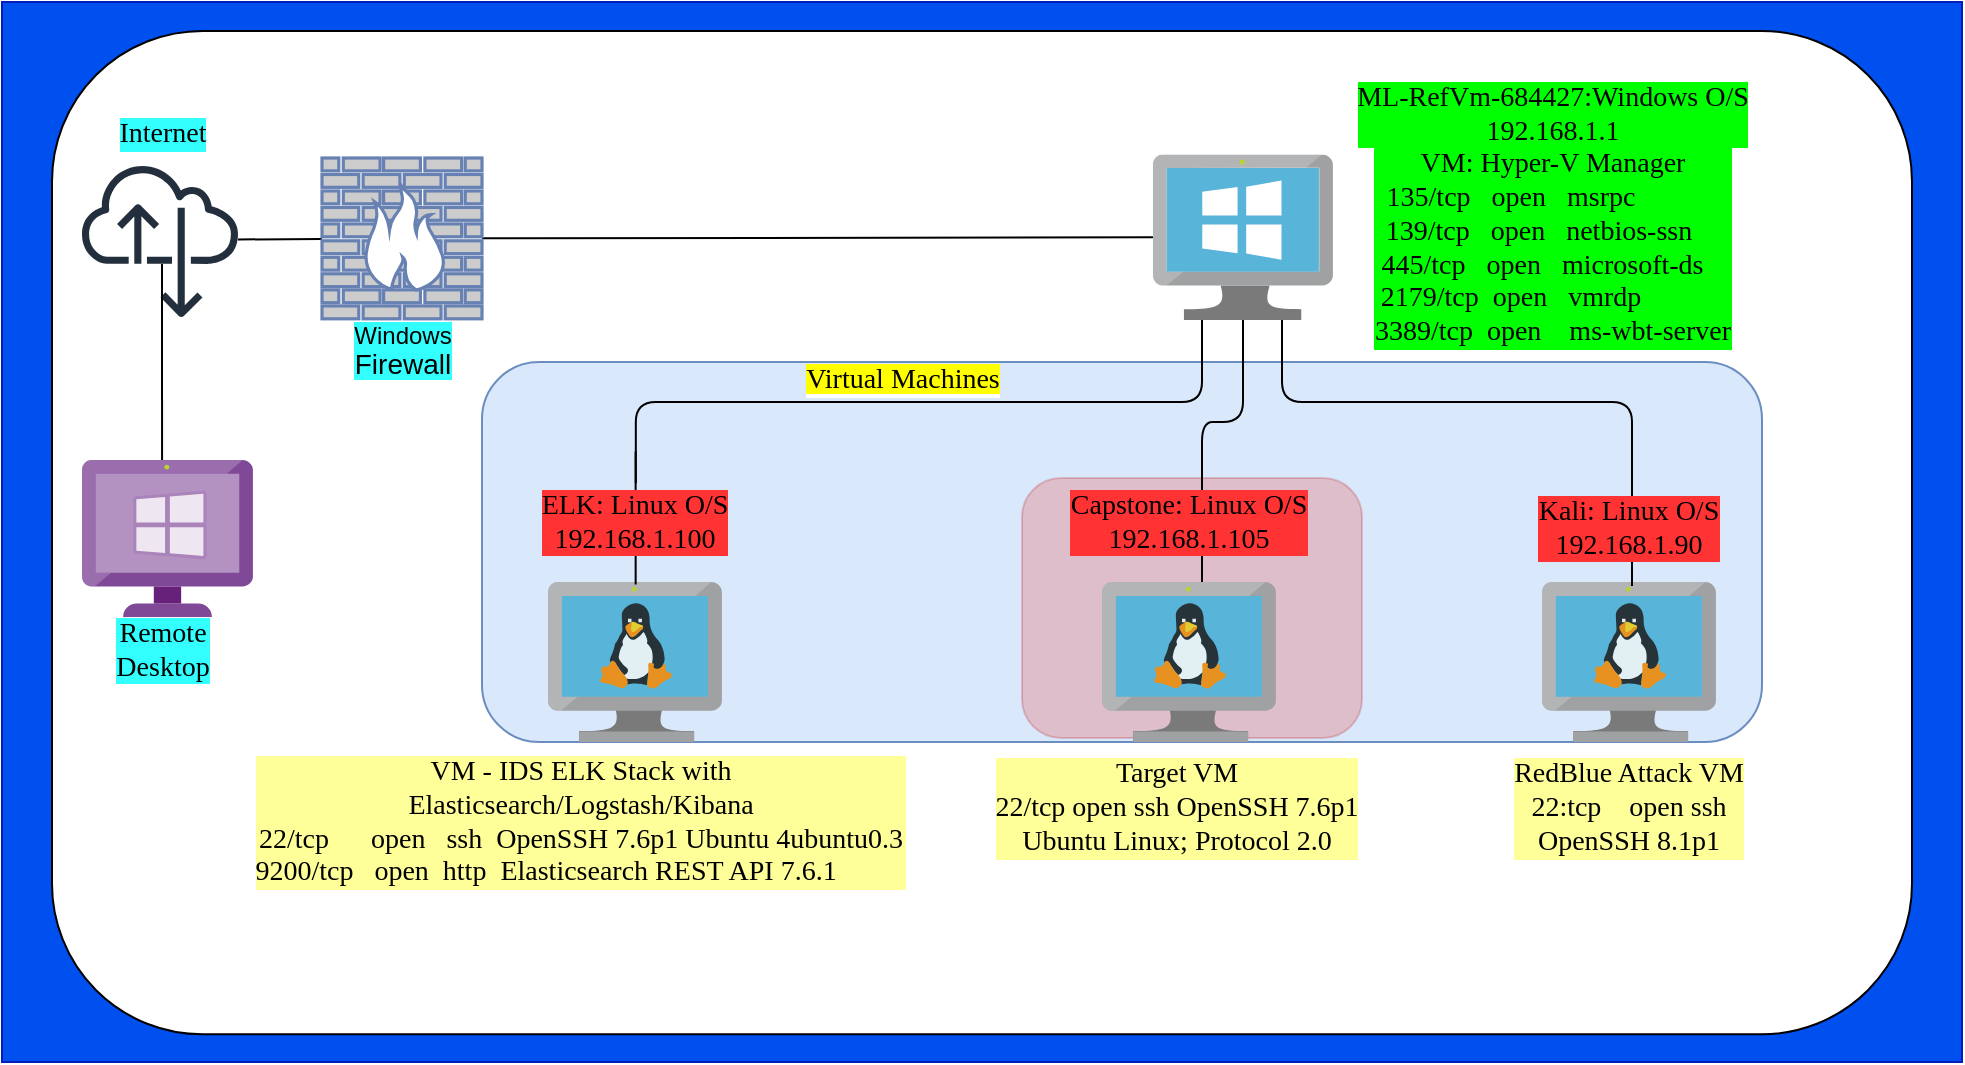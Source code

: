 <mxfile version="17.4.1" type="github">
  <diagram id="ZCgb6ObB1_aWpV4EeQwM" name="Page-1">
    <mxGraphModel dx="1331" dy="870" grid="1" gridSize="10" guides="1" tooltips="1" connect="1" arrows="1" fold="1" page="1" pageScale="1" pageWidth="1100" pageHeight="850" math="0" shadow="0">
      <root>
        <mxCell id="0" />
        <mxCell id="1" parent="0" />
        <mxCell id="qWNLBckgJxY5MX7CqJOy-32" value="" style="whiteSpace=wrap;html=1;rounded=0;fillColor=#0050ef;fontColor=#ffffff;strokeColor=#001DBC;" parent="1" vertex="1">
          <mxGeometry x="60" y="80" width="980" height="530" as="geometry" />
        </mxCell>
        <mxCell id="qWNLBckgJxY5MX7CqJOy-31" value="" style="whiteSpace=wrap;html=1;rounded=1;" parent="1" vertex="1">
          <mxGeometry x="85" y="94.48" width="930" height="501.68" as="geometry" />
        </mxCell>
        <mxCell id="_qA412NhqMUEU6ro4zCR-14" value="" style="whiteSpace=wrap;html=1;labelBackgroundColor=#00FF00;fontFamily=Tahoma;fontSize=14;rounded=1;fillColor=#dae8fc;strokeColor=#6c8ebf;" vertex="1" parent="1">
          <mxGeometry x="300" y="260" width="640" height="190" as="geometry" />
        </mxCell>
        <mxCell id="_qA412NhqMUEU6ro4zCR-18" value="" style="whiteSpace=wrap;html=1;rounded=1;labelBackgroundColor=#FFCCCC;fontFamily=Tahoma;fontSize=14;fillColor=#e51400;fontColor=#ffffff;strokeColor=#B20000;opacity=20;" vertex="1" parent="1">
          <mxGeometry x="570" y="318" width="170" height="130" as="geometry" />
        </mxCell>
        <mxCell id="qWNLBckgJxY5MX7CqJOy-9" value="" style="sketch=0;aspect=fixed;html=1;points=[];align=center;image;fontSize=12;image=img/lib/mscae/VM_Linux.svg;" parent="1" vertex="1">
          <mxGeometry x="830" y="370" width="86.96" height="80" as="geometry" />
        </mxCell>
        <mxCell id="qWNLBckgJxY5MX7CqJOy-2" value="" style="sketch=0;aspect=fixed;html=1;points=[];align=center;image;fontSize=12;image=img/lib/mscae/VM_Linux.svg;" parent="1" vertex="1">
          <mxGeometry x="333" y="370" width="86.96" height="80" as="geometry" />
        </mxCell>
        <mxCell id="qWNLBckgJxY5MX7CqJOy-23" style="edgeStyle=orthogonalEdgeStyle;rounded=1;orthogonalLoop=1;jettySize=auto;html=1;entryX=0.504;entryY=0.015;entryDx=0;entryDy=0;entryPerimeter=0;endArrow=none;endFill=0;startArrow=none;" parent="1" source="qWNLBckgJxY5MX7CqJOy-40" target="qWNLBckgJxY5MX7CqJOy-2" edge="1">
          <mxGeometry relative="1" as="geometry">
            <Array as="points">
              <mxPoint x="377" y="300" />
            </Array>
          </mxGeometry>
        </mxCell>
        <mxCell id="qWNLBckgJxY5MX7CqJOy-24" style="edgeStyle=orthogonalEdgeStyle;rounded=1;orthogonalLoop=1;jettySize=auto;html=1;entryX=0.522;entryY=0.025;entryDx=0;entryDy=0;entryPerimeter=0;endArrow=none;endFill=0;" parent="1" source="qWNLBckgJxY5MX7CqJOy-3" target="qWNLBckgJxY5MX7CqJOy-9" edge="1">
          <mxGeometry relative="1" as="geometry">
            <Array as="points">
              <mxPoint x="700" y="280" />
              <mxPoint x="875" y="280" />
              <mxPoint x="875" y="372" />
            </Array>
          </mxGeometry>
        </mxCell>
        <mxCell id="qWNLBckgJxY5MX7CqJOy-37" style="edgeStyle=orthogonalEdgeStyle;rounded=1;orthogonalLoop=1;jettySize=auto;html=1;fontFamily=Tahoma;fontSize=14;endArrow=none;endFill=0;" parent="1" source="qWNLBckgJxY5MX7CqJOy-3" target="qWNLBckgJxY5MX7CqJOy-8" edge="1">
          <mxGeometry relative="1" as="geometry">
            <Array as="points">
              <mxPoint x="681" y="290" />
              <mxPoint x="660" y="290" />
            </Array>
          </mxGeometry>
        </mxCell>
        <mxCell id="_qA412NhqMUEU6ro4zCR-13" style="edgeStyle=none;rounded=0;orthogonalLoop=1;jettySize=auto;html=1;fontFamily=Tahoma;fontSize=14;endArrow=none;endFill=0;" edge="1" parent="1" source="qWNLBckgJxY5MX7CqJOy-3" target="qWNLBckgJxY5MX7CqJOy-5">
          <mxGeometry relative="1" as="geometry" />
        </mxCell>
        <mxCell id="qWNLBckgJxY5MX7CqJOy-3" value="" style="sketch=0;aspect=fixed;html=1;points=[];align=center;image;fontSize=12;image=img/lib/mscae/VirtualMachineWindows.svg;" parent="1" vertex="1">
          <mxGeometry x="635.48" y="156.2" width="90" height="82.8" as="geometry" />
        </mxCell>
        <mxCell id="qWNLBckgJxY5MX7CqJOy-21" style="edgeStyle=none;rounded=0;orthogonalLoop=1;jettySize=auto;html=1;endArrow=none;endFill=0;" parent="1" source="qWNLBckgJxY5MX7CqJOy-5" target="qWNLBckgJxY5MX7CqJOy-7" edge="1">
          <mxGeometry relative="1" as="geometry" />
        </mxCell>
        <mxCell id="qWNLBckgJxY5MX7CqJOy-5" value="" style="fontColor=#0066CC;verticalAlign=top;verticalLabelPosition=bottom;labelPosition=center;align=center;html=1;outlineConnect=0;fillColor=#CCCCCC;strokeColor=#6881B3;gradientColor=none;gradientDirection=north;strokeWidth=2;shape=mxgraph.networks.firewall;" parent="1" vertex="1">
          <mxGeometry x="220" y="158" width="80" height="80.4" as="geometry" />
        </mxCell>
        <mxCell id="qWNLBckgJxY5MX7CqJOy-7" value="" style="sketch=0;outlineConnect=0;fontColor=#232F3E;gradientColor=none;fillColor=#232F3D;strokeColor=none;dashed=0;verticalLabelPosition=bottom;verticalAlign=top;align=center;html=1;fontSize=12;fontStyle=0;aspect=fixed;pointerEvents=1;shape=mxgraph.aws4.internet_alt22;" parent="1" vertex="1">
          <mxGeometry x="100" y="160" width="78" height="78" as="geometry" />
        </mxCell>
        <mxCell id="qWNLBckgJxY5MX7CqJOy-8" value="" style="sketch=0;aspect=fixed;html=1;points=[];align=center;image;fontSize=12;image=img/lib/mscae/VM_Linux.svg;" parent="1" vertex="1">
          <mxGeometry x="610" y="370" width="86.96" height="80" as="geometry" />
        </mxCell>
        <mxCell id="qWNLBckgJxY5MX7CqJOy-29" style="edgeStyle=none;rounded=1;orthogonalLoop=1;jettySize=auto;html=1;endArrow=none;endFill=0;exitX=0.48;exitY=0;exitDx=0;exitDy=0;exitPerimeter=0;" parent="1" edge="1">
          <mxGeometry relative="1" as="geometry">
            <mxPoint x="140.03" y="309" as="sourcePoint" />
            <mxPoint x="140" y="211" as="targetPoint" />
          </mxGeometry>
        </mxCell>
        <mxCell id="qWNLBckgJxY5MX7CqJOy-22" value="" style="sketch=0;aspect=fixed;html=1;points=[];align=center;image;fontSize=12;image=img/lib/mscae/VM_Windows_Non_Azure.svg;" parent="1" vertex="1">
          <mxGeometry x="100" y="309" width="85.48" height="78.64" as="geometry" />
        </mxCell>
        <mxCell id="qWNLBckgJxY5MX7CqJOy-33" value="&lt;p style=&quot;line-height: 0.8&quot;&gt;&lt;/p&gt;&lt;div&gt;&lt;span style=&quot;background-color: rgb(51 , 255 , 255) ; line-height: 1&quot;&gt;Windows&lt;/span&gt;&lt;/div&gt;&lt;div&gt;&lt;span style=&quot;background-color: rgb(51 , 255 , 255) ; line-height: 1 ; font-size: 14px&quot;&gt;Firewall&lt;br&gt;&lt;/span&gt;&lt;/div&gt;&lt;p&gt;&lt;/p&gt;" style="text;html=1;resizable=0;autosize=1;align=center;verticalAlign=middle;points=[];fillColor=none;strokeColor=none;rounded=0;" parent="1" vertex="1">
          <mxGeometry x="230" y="224" width="60" height="60" as="geometry" />
        </mxCell>
        <mxCell id="qWNLBckgJxY5MX7CqJOy-34" value="Internet" style="text;html=1;resizable=0;autosize=1;align=center;verticalAlign=middle;points=[];fillColor=none;strokeColor=none;rounded=0;labelBackgroundColor=#33FFFF;fontFamily=Tahoma;fontSize=14;" parent="1" vertex="1">
          <mxGeometry x="105" y="136.2" width="70" height="20" as="geometry" />
        </mxCell>
        <mxCell id="qWNLBckgJxY5MX7CqJOy-36" value="&lt;div&gt;Remote&lt;/div&gt;&lt;div&gt;Desktop&lt;br&gt;&lt;/div&gt;" style="text;html=1;resizable=0;autosize=1;align=center;verticalAlign=middle;points=[];fillColor=none;strokeColor=none;rounded=0;labelBackgroundColor=#33FFFF;fontFamily=Tahoma;fontSize=14;" parent="1" vertex="1">
          <mxGeometry x="105" y="384" width="70" height="40" as="geometry" />
        </mxCell>
        <mxCell id="qWNLBckgJxY5MX7CqJOy-39" value="&lt;div&gt;Kali: Linux O/S&lt;/div&gt;&lt;div&gt;192.168.1.90&lt;br&gt;&lt;/div&gt;" style="text;html=1;resizable=0;autosize=1;align=center;verticalAlign=middle;points=[];fillColor=none;strokeColor=none;rounded=0;labelBackgroundColor=#FF3333;fontFamily=Tahoma;fontSize=14;" parent="1" vertex="1">
          <mxGeometry x="818.48" y="323" width="110" height="40" as="geometry" />
        </mxCell>
        <mxCell id="qWNLBckgJxY5MX7CqJOy-41" value="&lt;div&gt;Capstone: Linux O/S&lt;/div&gt;&lt;div&gt;192.168.1.105&lt;br&gt;&lt;/div&gt;" style="text;html=1;resizable=0;autosize=1;align=center;verticalAlign=middle;points=[];fillColor=none;strokeColor=none;rounded=0;labelBackgroundColor=#FF3333;fontFamily=Tahoma;fontSize=14;" parent="1" vertex="1">
          <mxGeometry x="583.48" y="320" width="140" height="40" as="geometry" />
        </mxCell>
        <mxCell id="qWNLBckgJxY5MX7CqJOy-42" value="&lt;div&gt;&lt;span&gt;Target VM&lt;br&gt;&lt;/span&gt;&lt;/div&gt;&lt;div&gt;&lt;span&gt;22/tcp open ssh OpenSSH 7.6p1&lt;/span&gt;&lt;/div&gt;&lt;div&gt;&lt;span&gt;Ubuntu Linux; Protocol 2.0&lt;br&gt;&lt;/span&gt;&lt;/div&gt;&lt;div&gt;&lt;span&gt;&lt;/span&gt;&lt;/div&gt;" style="text;html=1;resizable=0;autosize=1;align=center;verticalAlign=middle;points=[];fillColor=none;strokeColor=none;rounded=0;labelBackgroundColor=#FFFF99;fontFamily=Tahoma;fontSize=14;" parent="1" vertex="1">
          <mxGeometry x="542.48" y="453" width="210" height="60" as="geometry" />
        </mxCell>
        <mxCell id="_qA412NhqMUEU6ro4zCR-1" value="&lt;div&gt;VM - IDS ELK Stack with &lt;br&gt;&lt;/div&gt;&lt;div&gt;Elasticsearch/Logstash/Kibana&lt;/div&gt;&lt;div&gt;22/tcp&lt;span style=&quot;white-space: pre&quot;&gt;     &lt;/span&gt; open &lt;span style=&quot;white-space: pre&quot;&gt;  ssh  &lt;/span&gt;&lt;span style=&quot;white-space: pre&quot;&gt;&lt;/span&gt;OpenSSH 7.6p1 Ubuntu 4ubuntu0.3 &lt;br&gt;&lt;/div&gt;&lt;div&gt;9200/tcp &amp;nbsp; open &lt;span style=&quot;white-space: pre&quot;&gt; http&lt;/span&gt;&amp;nbsp; Elasticsearch REST API 7.6.1&amp;nbsp; &amp;nbsp;&amp;nbsp;&amp;nbsp;&amp;nbsp;&amp;nbsp;&amp;nbsp;&amp;nbsp;&amp;nbsp; &lt;br&gt;&lt;/div&gt;" style="text;html=1;resizable=0;autosize=1;align=center;verticalAlign=middle;points=[];fillColor=none;strokeColor=none;rounded=0;labelBackgroundColor=#FFFF99;fontSize=14;fontFamily=Tahoma;" vertex="1" parent="1">
          <mxGeometry x="159" y="455" width="380" height="70" as="geometry" />
        </mxCell>
        <mxCell id="qWNLBckgJxY5MX7CqJOy-40" value="&lt;div&gt;ELK: Linux O/S&lt;/div&gt;&lt;div&gt;192.168.1.100&lt;br&gt;&lt;/div&gt;" style="text;html=1;resizable=0;autosize=1;align=center;verticalAlign=middle;points=[];fillColor=none;strokeColor=none;rounded=0;labelBackgroundColor=#FF3333;fontFamily=Tahoma;fontSize=14;" parent="1" vertex="1">
          <mxGeometry x="321.48" y="320" width="110" height="40" as="geometry" />
        </mxCell>
        <mxCell id="_qA412NhqMUEU6ro4zCR-3" value="" style="edgeStyle=orthogonalEdgeStyle;rounded=1;orthogonalLoop=1;jettySize=auto;html=1;entryX=0.504;entryY=0.015;entryDx=0;entryDy=0;entryPerimeter=0;endArrow=none;endFill=0;" edge="1" parent="1" source="qWNLBckgJxY5MX7CqJOy-3" target="qWNLBckgJxY5MX7CqJOy-40">
          <mxGeometry relative="1" as="geometry">
            <Array as="points">
              <mxPoint x="660" y="280" />
              <mxPoint x="377" y="280" />
            </Array>
            <mxPoint x="660" y="239" as="sourcePoint" />
            <mxPoint x="376.828" y="371.2" as="targetPoint" />
          </mxGeometry>
        </mxCell>
        <mxCell id="_qA412NhqMUEU6ro4zCR-9" value="&lt;div&gt;RedBlue Attack VM&lt;/div&gt;&lt;div&gt;22:tcp&amp;nbsp;&amp;nbsp;&amp;nbsp; open&lt;span style=&quot;white-space: pre&quot;&gt;	&lt;/span&gt;ssh&lt;/div&gt;&lt;div&gt;OpenSSH 8.1p1 &lt;br&gt;&lt;/div&gt;" style="text;html=1;resizable=0;autosize=1;align=center;verticalAlign=middle;points=[];fillColor=none;strokeColor=none;rounded=0;labelBackgroundColor=#FFFF99;fontFamily=Tahoma;fontSize=14;" vertex="1" parent="1">
          <mxGeometry x="803.48" y="453" width="140" height="60" as="geometry" />
        </mxCell>
        <mxCell id="_qA412NhqMUEU6ro4zCR-11" value="&lt;div&gt;ML-RefVm-684427:Windows O/S&lt;/div&gt;&lt;div&gt;192.168.1.1&lt;br&gt;&lt;/div&gt;" style="text;html=1;resizable=0;autosize=1;align=center;verticalAlign=middle;points=[];fillColor=none;strokeColor=none;rounded=0;labelBackgroundColor=#00FF00;fontFamily=Tahoma;fontSize=14;" vertex="1" parent="1">
          <mxGeometry x="725" y="116" width="220" height="40" as="geometry" />
        </mxCell>
        <mxCell id="_qA412NhqMUEU6ro4zCR-12" value="&lt;div&gt;VM: Hyper-V Manager&lt;br&gt;&lt;/div&gt;&lt;div&gt;135/tcp&amp;nbsp;&amp;nbsp; open&amp;nbsp;&amp;nbsp; msrpc&amp;nbsp; &amp;nbsp;&amp;nbsp;&amp;nbsp;&amp;nbsp;&amp;nbsp;&amp;nbsp;&amp;nbsp;&amp;nbsp;&amp;nbsp;&amp;nbsp; &lt;br&gt;&lt;/div&gt;&lt;div&gt;139/tcp&amp;nbsp;&amp;nbsp; open&amp;nbsp;&amp;nbsp; netbios-ssn&amp;nbsp;&amp;nbsp;&amp;nbsp;&amp;nbsp; &lt;br&gt;&lt;/div&gt;&lt;div&gt;445/tcp&amp;nbsp;&amp;nbsp; open&amp;nbsp;&amp;nbsp; microsoft-ds &amp;nbsp;&amp;nbsp; &lt;br&gt;&lt;/div&gt;&lt;div&gt;2179/tcp&amp;nbsp; open &amp;nbsp; vmrdp&amp;nbsp;&amp;nbsp;&amp;nbsp; &amp;nbsp;&amp;nbsp; &amp;nbsp;&amp;nbsp;&amp;nbsp;&amp;nbsp;&amp;nbsp; &lt;br&gt;&lt;/div&gt;&lt;div&gt;3389/tcp&amp;nbsp; open&amp;nbsp;&amp;nbsp;&amp;nbsp; ms-wbt-server&lt;br&gt;&lt;/div&gt;" style="text;html=1;resizable=0;autosize=1;align=center;verticalAlign=middle;points=[];fillColor=none;strokeColor=none;rounded=0;labelBackgroundColor=#00FF00;fontFamily=Tahoma;fontSize=14;" vertex="1" parent="1">
          <mxGeometry x="725" y="148" width="220" height="110" as="geometry" />
        </mxCell>
        <mxCell id="_qA412NhqMUEU6ro4zCR-15" value="&lt;span style=&quot;background-color: rgb(255 , 255 , 0)&quot;&gt;Virtual Machines&lt;/span&gt;" style="text;html=1;resizable=0;autosize=1;align=center;verticalAlign=middle;points=[];fillColor=none;strokeColor=none;rounded=0;labelBackgroundColor=#FFFFFF;fontFamily=Tahoma;fontSize=14;opacity=0;" vertex="1" parent="1">
          <mxGeometry x="450" y="259" width="120" height="20" as="geometry" />
        </mxCell>
      </root>
    </mxGraphModel>
  </diagram>
</mxfile>
